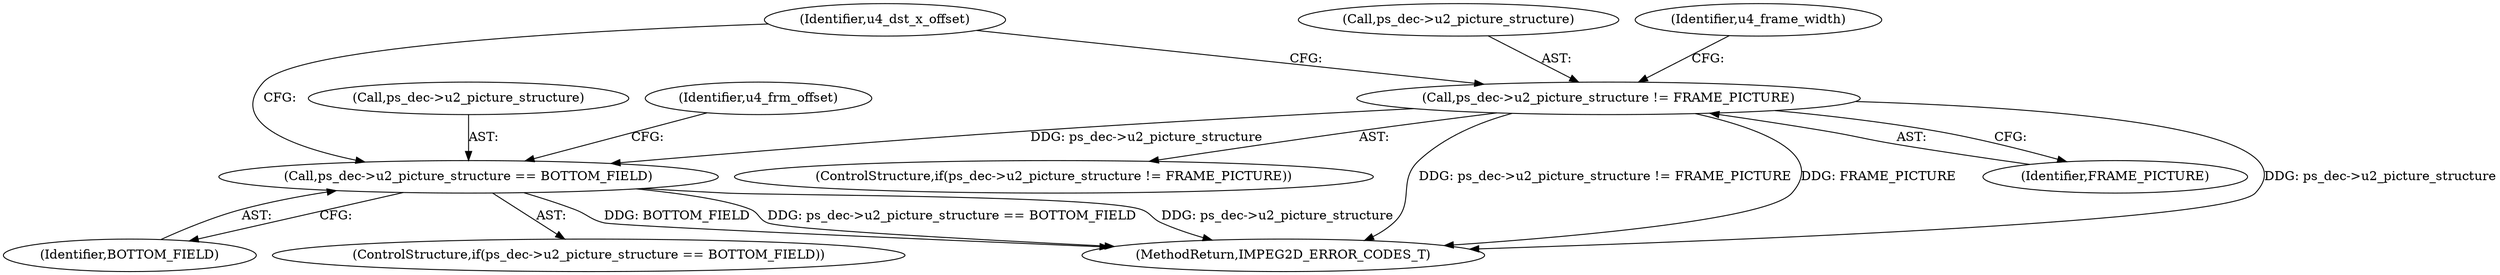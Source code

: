 digraph "0_Android_ffab15eb80630dc799eb410855c93525b75233c3_1@pointer" {
"1000154" [label="(Call,ps_dec->u2_picture_structure == BOTTOM_FIELD)"];
"1000144" [label="(Call,ps_dec->u2_picture_structure != FRAME_PICTURE)"];
"1000155" [label="(Call,ps_dec->u2_picture_structure)"];
"1000438" [label="(MethodReturn,IMPEG2D_ERROR_CODES_T)"];
"1000158" [label="(Identifier,BOTTOM_FIELD)"];
"1000153" [label="(ControlStructure,if(ps_dec->u2_picture_structure == BOTTOM_FIELD))"];
"1000161" [label="(Identifier,u4_frm_offset)"];
"1000144" [label="(Call,ps_dec->u2_picture_structure != FRAME_PICTURE)"];
"1000151" [label="(Identifier,u4_frame_width)"];
"1000173" [label="(Identifier,u4_dst_x_offset)"];
"1000148" [label="(Identifier,FRAME_PICTURE)"];
"1000154" [label="(Call,ps_dec->u2_picture_structure == BOTTOM_FIELD)"];
"1000143" [label="(ControlStructure,if(ps_dec->u2_picture_structure != FRAME_PICTURE))"];
"1000145" [label="(Call,ps_dec->u2_picture_structure)"];
"1000154" -> "1000153"  [label="AST: "];
"1000154" -> "1000158"  [label="CFG: "];
"1000155" -> "1000154"  [label="AST: "];
"1000158" -> "1000154"  [label="AST: "];
"1000161" -> "1000154"  [label="CFG: "];
"1000173" -> "1000154"  [label="CFG: "];
"1000154" -> "1000438"  [label="DDG: ps_dec->u2_picture_structure"];
"1000154" -> "1000438"  [label="DDG: BOTTOM_FIELD"];
"1000154" -> "1000438"  [label="DDG: ps_dec->u2_picture_structure == BOTTOM_FIELD"];
"1000144" -> "1000154"  [label="DDG: ps_dec->u2_picture_structure"];
"1000144" -> "1000143"  [label="AST: "];
"1000144" -> "1000148"  [label="CFG: "];
"1000145" -> "1000144"  [label="AST: "];
"1000148" -> "1000144"  [label="AST: "];
"1000151" -> "1000144"  [label="CFG: "];
"1000173" -> "1000144"  [label="CFG: "];
"1000144" -> "1000438"  [label="DDG: ps_dec->u2_picture_structure != FRAME_PICTURE"];
"1000144" -> "1000438"  [label="DDG: FRAME_PICTURE"];
"1000144" -> "1000438"  [label="DDG: ps_dec->u2_picture_structure"];
}
